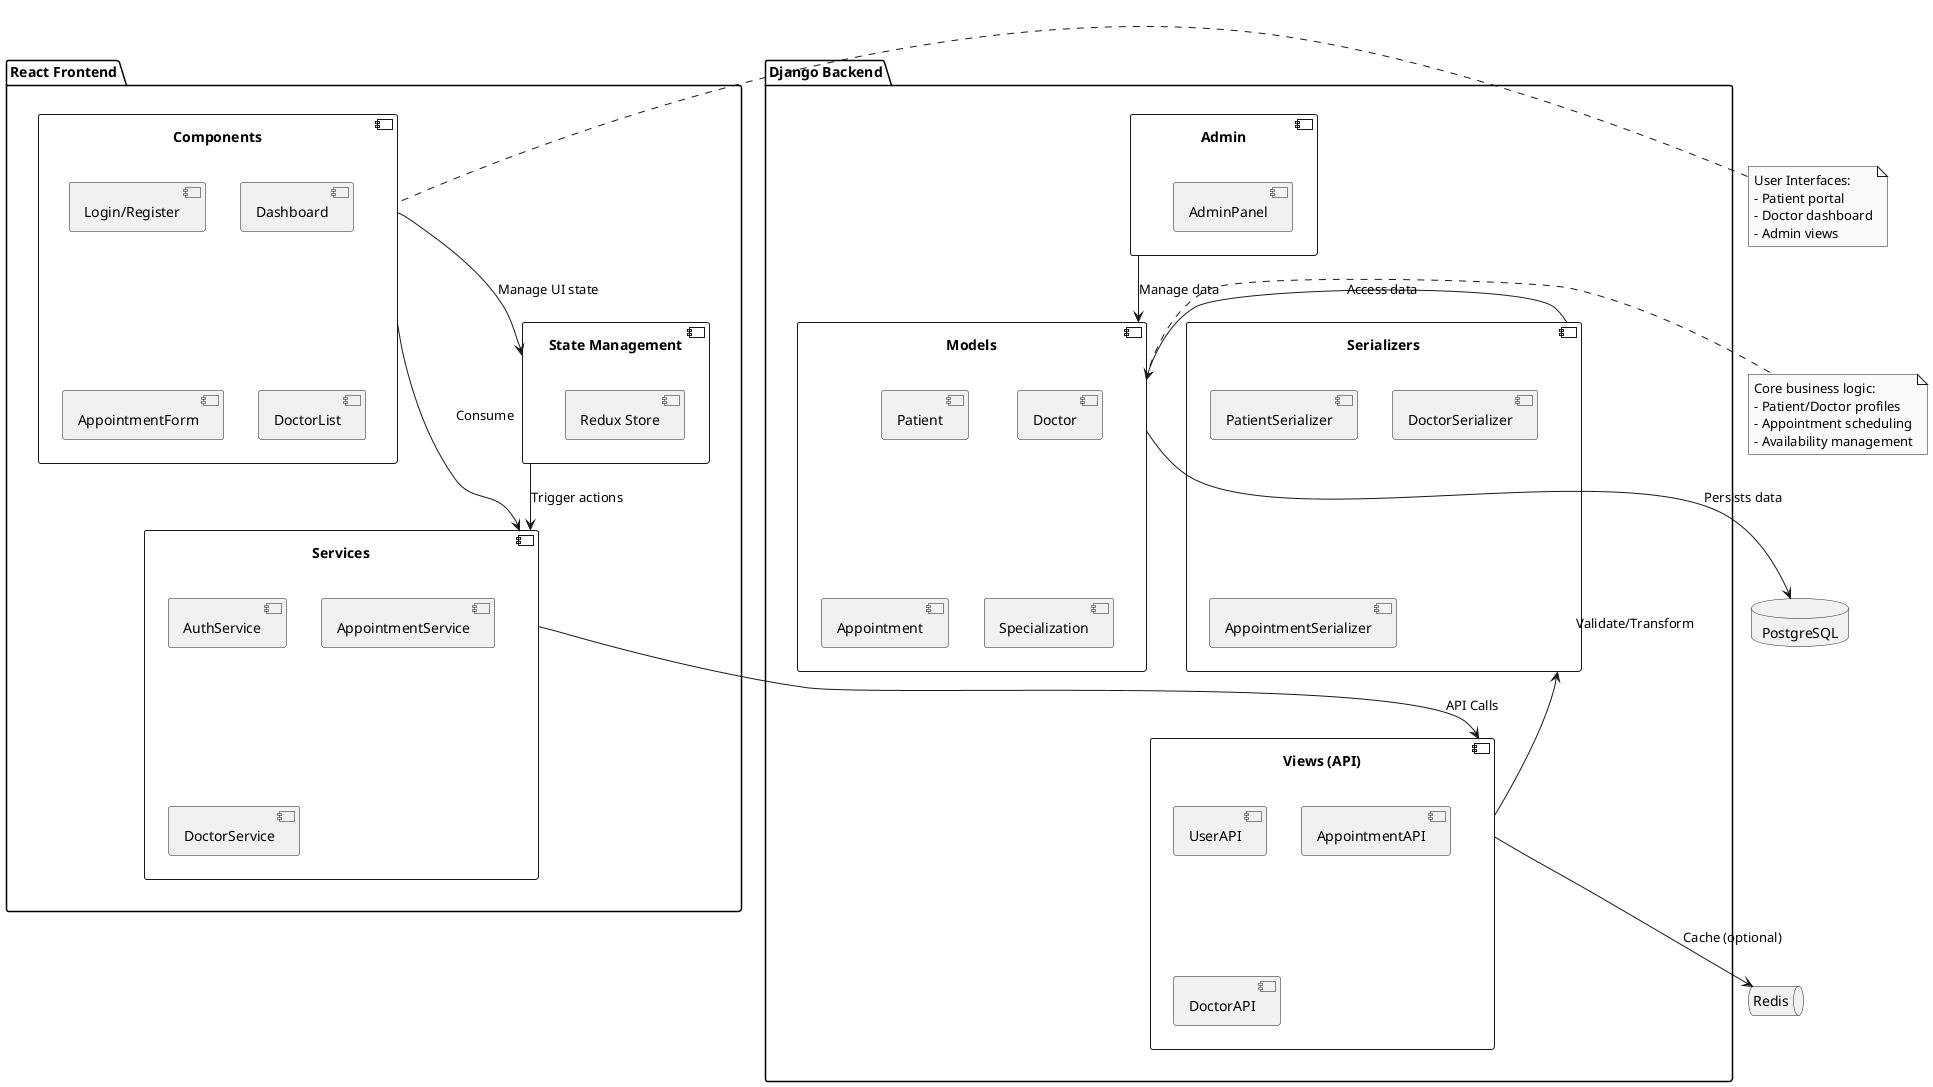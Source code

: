@startuml Healthcare Appointment System Architecture

skinparam monochrome true
skinparam componentStyle uml2

package "Django Backend" {
    component "Models" as models {
        [Patient]
        [Doctor]
        [Appointment]
        [Specialization]
    }

    component "Serializers" as serializers {
        [PatientSerializer]
        [DoctorSerializer]
        [AppointmentSerializer]
    }

    component "Views (API)" as views {
        [UserAPI]
        [AppointmentAPI]
        [DoctorAPI]
    }

    component "Admin" as admin {
        [AdminPanel]
    }
}

package "React Frontend" {
    component "Services" as services {
        [AuthService]
        [AppointmentService]
        [DoctorService]
    }

    component "Components" as components {
        [Login/Register]
        [Dashboard]
        [AppointmentForm]
        [DoctorList]
    }

    component "State Management" as state {
        [Redux Store]
    }
}

database "PostgreSQL" as db
queue "Redis" as redis

models --> db : Persists data
views --> serializers : Validate/Transform
serializers --> models : Access data

services --> views : API Calls
components --> services : Consume
components --> state : Manage UI state
state --> services : Trigger actions

admin --> models : Manage data
views --> redis : Cache (optional)

note right of models
    Core business logic:
    - Patient/Doctor profiles
    - Appointment scheduling
    - Availability management
end note

note left of components
    User Interfaces:
    - Patient portal
    - Doctor dashboard
    - Admin views
end note

@enduml